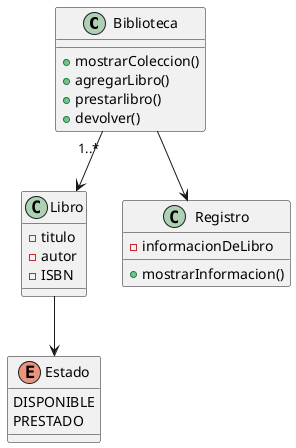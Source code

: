 @startuml
class Biblioteca{
+mostrarColeccion()
+agregarLibro()
+prestarlibro()
+devolver()
}
class Libro{
-titulo
-autor
-ISBN
}
enum Estado{
DISPONIBLE
PRESTADO
}
class Registro{
-informacionDeLibro
+mostrarInformacion()
}
Biblioteca "1..*"--> Libro
Biblioteca --> Registro
Libro --> Estado


@enduml